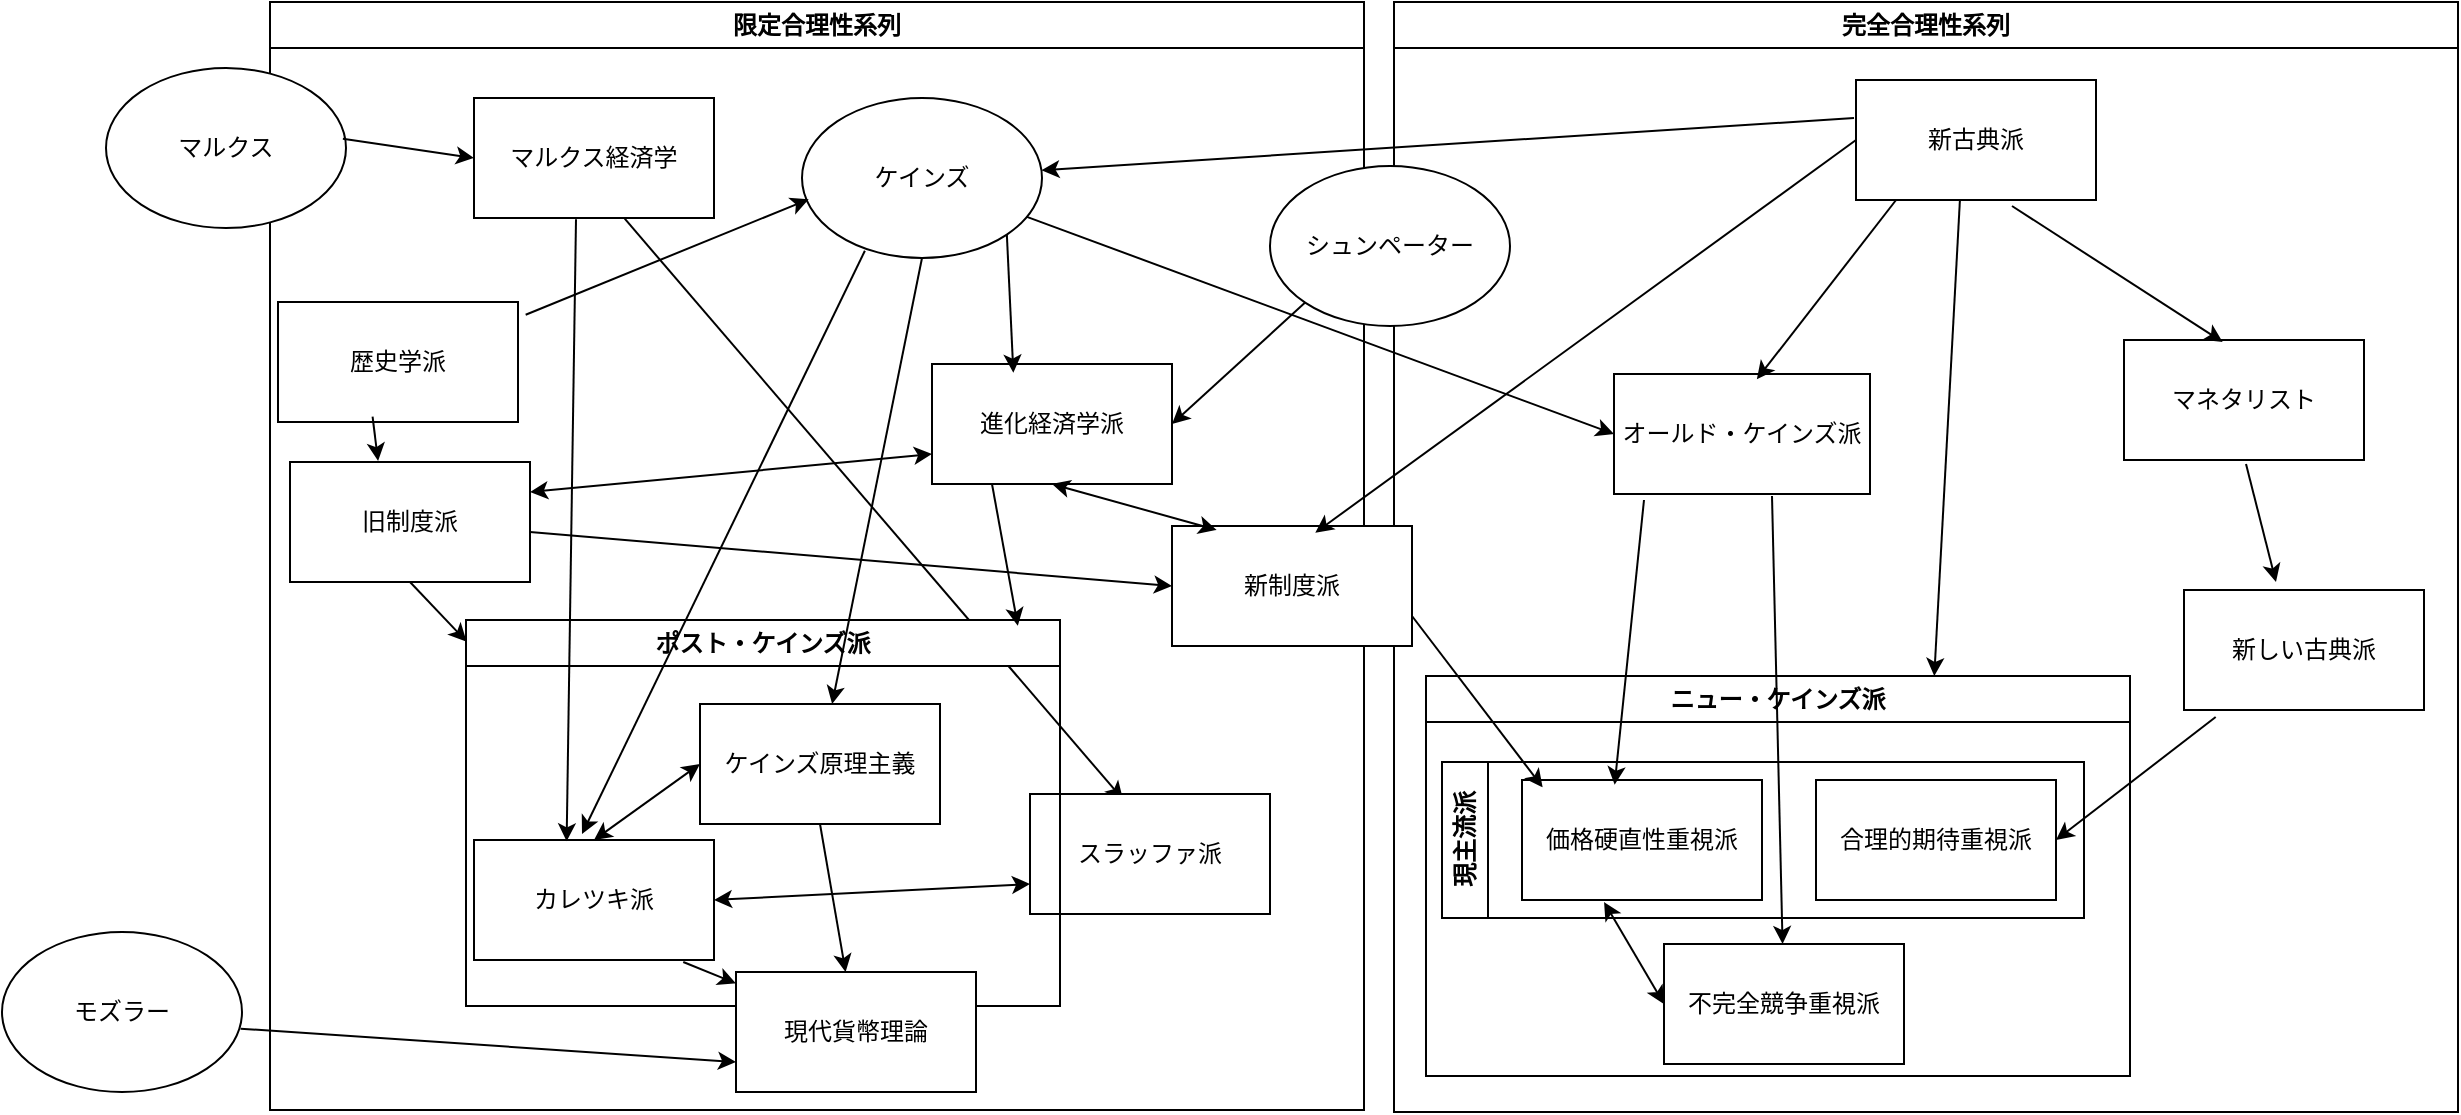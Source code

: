 <mxfile version="26.0.11">
  <diagram name="ページ1" id="boBP_XGhJ_DgbDZFJ40Q">
    <mxGraphModel dx="2190" dy="924" grid="0" gridSize="10" guides="1" tooltips="1" connect="1" arrows="1" fold="1" page="0" pageScale="1" pageWidth="827" pageHeight="1169" math="0" shadow="0">
      <root>
        <mxCell id="0" />
        <mxCell id="1" parent="0" />
        <mxCell id="AHDUkJMj8YiW-9V-rh8S-65" value="限定合理性系列" style="swimlane;whiteSpace=wrap;html=1;" vertex="1" parent="1">
          <mxGeometry x="-473" y="-93" width="547" height="554" as="geometry" />
        </mxCell>
        <mxCell id="AHDUkJMj8YiW-9V-rh8S-7" value="マルクス経済学" style="rounded=0;whiteSpace=wrap;html=1;" vertex="1" parent="AHDUkJMj8YiW-9V-rh8S-65">
          <mxGeometry x="102" y="48" width="120" height="60" as="geometry" />
        </mxCell>
        <mxCell id="AHDUkJMj8YiW-9V-rh8S-68" value="" style="endArrow=classic;html=1;rounded=0;entryX=0.388;entryY=0.047;entryDx=0;entryDy=0;exitX=0.628;exitY=1.006;exitDx=0;exitDy=0;exitPerimeter=0;entryPerimeter=0;" edge="1" parent="AHDUkJMj8YiW-9V-rh8S-65" source="AHDUkJMj8YiW-9V-rh8S-7" target="AHDUkJMj8YiW-9V-rh8S-43">
          <mxGeometry width="50" height="50" relative="1" as="geometry">
            <mxPoint x="-141" y="293" as="sourcePoint" />
            <mxPoint x="-91" y="243" as="targetPoint" />
          </mxGeometry>
        </mxCell>
        <mxCell id="AHDUkJMj8YiW-9V-rh8S-3" value="旧制度派" style="rounded=0;whiteSpace=wrap;html=1;" vertex="1" parent="AHDUkJMj8YiW-9V-rh8S-65">
          <mxGeometry x="10" y="230" width="120" height="60" as="geometry" />
        </mxCell>
        <mxCell id="AHDUkJMj8YiW-9V-rh8S-43" value="スラッファ派" style="rounded=0;whiteSpace=wrap;html=1;" vertex="1" parent="AHDUkJMj8YiW-9V-rh8S-65">
          <mxGeometry x="380" y="396" width="120" height="60" as="geometry" />
        </mxCell>
        <mxCell id="AHDUkJMj8YiW-9V-rh8S-1" value="新古典派" style="rounded=0;whiteSpace=wrap;html=1;" vertex="1" parent="1">
          <mxGeometry x="320" y="-54" width="120" height="60" as="geometry" />
        </mxCell>
        <mxCell id="AHDUkJMj8YiW-9V-rh8S-5" value="ケインズ" style="ellipse;whiteSpace=wrap;html=1;" vertex="1" parent="1">
          <mxGeometry x="-207" y="-45" width="120" height="80" as="geometry" />
        </mxCell>
        <mxCell id="AHDUkJMj8YiW-9V-rh8S-8" value="進化経済学派" style="rounded=0;whiteSpace=wrap;html=1;" vertex="1" parent="1">
          <mxGeometry x="-142" y="88" width="120" height="60" as="geometry" />
        </mxCell>
        <mxCell id="AHDUkJMj8YiW-9V-rh8S-9" value="歴史学派" style="rounded=0;whiteSpace=wrap;html=1;" vertex="1" parent="1">
          <mxGeometry x="-469" y="57" width="120" height="60" as="geometry" />
        </mxCell>
        <mxCell id="AHDUkJMj8YiW-9V-rh8S-14" value="完全合理性系列" style="swimlane;whiteSpace=wrap;html=1;" vertex="1" parent="1">
          <mxGeometry x="89" y="-93" width="532" height="555" as="geometry" />
        </mxCell>
        <mxCell id="AHDUkJMj8YiW-9V-rh8S-15" value="ニュー・ケインズ派" style="swimlane;whiteSpace=wrap;html=1;" vertex="1" parent="AHDUkJMj8YiW-9V-rh8S-14">
          <mxGeometry x="16" y="337" width="352" height="200" as="geometry" />
        </mxCell>
        <mxCell id="AHDUkJMj8YiW-9V-rh8S-18" value="不完全競争重視派" style="rounded=0;whiteSpace=wrap;html=1;" vertex="1" parent="AHDUkJMj8YiW-9V-rh8S-15">
          <mxGeometry x="119" y="134" width="120" height="60" as="geometry" />
        </mxCell>
        <mxCell id="AHDUkJMj8YiW-9V-rh8S-19" value="現主流派" style="swimlane;horizontal=0;whiteSpace=wrap;html=1;" vertex="1" parent="AHDUkJMj8YiW-9V-rh8S-15">
          <mxGeometry x="8" y="43" width="321" height="78" as="geometry" />
        </mxCell>
        <mxCell id="AHDUkJMj8YiW-9V-rh8S-16" value="合理的期待重視派" style="rounded=0;whiteSpace=wrap;html=1;" vertex="1" parent="AHDUkJMj8YiW-9V-rh8S-19">
          <mxGeometry x="187" y="9" width="120" height="60" as="geometry" />
        </mxCell>
        <mxCell id="AHDUkJMj8YiW-9V-rh8S-12" value="価格硬直性重視派" style="rounded=0;whiteSpace=wrap;html=1;" vertex="1" parent="AHDUkJMj8YiW-9V-rh8S-19">
          <mxGeometry x="40" y="9" width="120" height="60" as="geometry" />
        </mxCell>
        <mxCell id="AHDUkJMj8YiW-9V-rh8S-53" value="" style="endArrow=classic;startArrow=classic;html=1;rounded=0;entryX=0.342;entryY=1.017;entryDx=0;entryDy=0;entryPerimeter=0;exitX=0;exitY=0.5;exitDx=0;exitDy=0;" edge="1" parent="AHDUkJMj8YiW-9V-rh8S-15" source="AHDUkJMj8YiW-9V-rh8S-18" target="AHDUkJMj8YiW-9V-rh8S-12">
          <mxGeometry width="50" height="50" relative="1" as="geometry">
            <mxPoint x="-112" y="229" as="sourcePoint" />
            <mxPoint x="-62" y="179" as="targetPoint" />
          </mxGeometry>
        </mxCell>
        <mxCell id="AHDUkJMj8YiW-9V-rh8S-6" value="新しい古典派" style="rounded=0;whiteSpace=wrap;html=1;" vertex="1" parent="AHDUkJMj8YiW-9V-rh8S-14">
          <mxGeometry x="395" y="294" width="120" height="60" as="geometry" />
        </mxCell>
        <mxCell id="AHDUkJMj8YiW-9V-rh8S-10" value="マネタリスト" style="rounded=0;whiteSpace=wrap;html=1;" vertex="1" parent="AHDUkJMj8YiW-9V-rh8S-14">
          <mxGeometry x="365" y="169" width="120" height="60" as="geometry" />
        </mxCell>
        <mxCell id="AHDUkJMj8YiW-9V-rh8S-11" value="オールド・ケインズ派" style="rounded=0;whiteSpace=wrap;html=1;" vertex="1" parent="AHDUkJMj8YiW-9V-rh8S-14">
          <mxGeometry x="110" y="186" width="128" height="60" as="geometry" />
        </mxCell>
        <mxCell id="AHDUkJMj8YiW-9V-rh8S-23" value="" style="endArrow=classic;html=1;rounded=0;exitX=0.132;exitY=1.059;exitDx=0;exitDy=0;exitPerimeter=0;entryX=1;entryY=0.5;entryDx=0;entryDy=0;" edge="1" parent="AHDUkJMj8YiW-9V-rh8S-14" source="AHDUkJMj8YiW-9V-rh8S-6" target="AHDUkJMj8YiW-9V-rh8S-16">
          <mxGeometry width="50" height="50" relative="1" as="geometry">
            <mxPoint x="74" y="308" as="sourcePoint" />
            <mxPoint x="124" y="258" as="targetPoint" />
          </mxGeometry>
        </mxCell>
        <mxCell id="AHDUkJMj8YiW-9V-rh8S-38" value="シュンペーター" style="ellipse;whiteSpace=wrap;html=1;" vertex="1" parent="AHDUkJMj8YiW-9V-rh8S-14">
          <mxGeometry x="-62" y="82" width="120" height="80" as="geometry" />
        </mxCell>
        <mxCell id="AHDUkJMj8YiW-9V-rh8S-2" value="新制度派" style="rounded=0;whiteSpace=wrap;html=1;" vertex="1" parent="AHDUkJMj8YiW-9V-rh8S-14">
          <mxGeometry x="-111" y="262" width="120" height="60" as="geometry" />
        </mxCell>
        <mxCell id="AHDUkJMj8YiW-9V-rh8S-32" value="" style="endArrow=classic;html=1;rounded=0;exitX=1;exitY=0.75;exitDx=0;exitDy=0;entryX=0.086;entryY=0.061;entryDx=0;entryDy=0;entryPerimeter=0;" edge="1" parent="AHDUkJMj8YiW-9V-rh8S-14" source="AHDUkJMj8YiW-9V-rh8S-2" target="AHDUkJMj8YiW-9V-rh8S-12">
          <mxGeometry width="50" height="50" relative="1" as="geometry">
            <mxPoint x="74" y="308" as="sourcePoint" />
            <mxPoint x="124" y="258" as="targetPoint" />
          </mxGeometry>
        </mxCell>
        <mxCell id="AHDUkJMj8YiW-9V-rh8S-21" value="" style="endArrow=classic;html=1;rounded=0;entryX=0.386;entryY=0.039;entryDx=0;entryDy=0;entryPerimeter=0;" edge="1" parent="1" target="AHDUkJMj8YiW-9V-rh8S-12">
          <mxGeometry width="50" height="50" relative="1" as="geometry">
            <mxPoint x="214" y="156" as="sourcePoint" />
            <mxPoint x="181" y="288" as="targetPoint" />
          </mxGeometry>
        </mxCell>
        <mxCell id="AHDUkJMj8YiW-9V-rh8S-22" value="" style="endArrow=classic;html=1;rounded=0;" edge="1" parent="1" target="AHDUkJMj8YiW-9V-rh8S-18">
          <mxGeometry width="50" height="50" relative="1" as="geometry">
            <mxPoint x="278" y="154" as="sourcePoint" />
            <mxPoint x="213" y="165" as="targetPoint" />
          </mxGeometry>
        </mxCell>
        <mxCell id="AHDUkJMj8YiW-9V-rh8S-24" value="" style="endArrow=classic;html=1;rounded=0;" edge="1" parent="1">
          <mxGeometry width="50" height="50" relative="1" as="geometry">
            <mxPoint x="515" y="138" as="sourcePoint" />
            <mxPoint x="530" y="197" as="targetPoint" />
          </mxGeometry>
        </mxCell>
        <mxCell id="AHDUkJMj8YiW-9V-rh8S-25" value="" style="endArrow=classic;html=1;rounded=0;exitX=0.167;exitY=1;exitDx=0;exitDy=0;entryX=0.558;entryY=0.044;entryDx=0;entryDy=0;entryPerimeter=0;exitPerimeter=0;" edge="1" parent="1" source="AHDUkJMj8YiW-9V-rh8S-1" target="AHDUkJMj8YiW-9V-rh8S-11">
          <mxGeometry width="50" height="50" relative="1" as="geometry">
            <mxPoint x="163" y="215" as="sourcePoint" />
            <mxPoint x="255" y="92" as="targetPoint" />
          </mxGeometry>
        </mxCell>
        <mxCell id="AHDUkJMj8YiW-9V-rh8S-26" value="" style="endArrow=classic;html=1;rounded=0;entryX=0.411;entryY=0.017;entryDx=0;entryDy=0;entryPerimeter=0;" edge="1" parent="1" target="AHDUkJMj8YiW-9V-rh8S-10">
          <mxGeometry width="50" height="50" relative="1" as="geometry">
            <mxPoint x="398" y="9" as="sourcePoint" />
            <mxPoint x="213" y="165" as="targetPoint" />
          </mxGeometry>
        </mxCell>
        <mxCell id="AHDUkJMj8YiW-9V-rh8S-30" value="ポスト・ケインズ派" style="swimlane;whiteSpace=wrap;html=1;" vertex="1" parent="1">
          <mxGeometry x="-375" y="216" width="297" height="193" as="geometry" />
        </mxCell>
        <mxCell id="AHDUkJMj8YiW-9V-rh8S-4" value="ケインズ原理主義" style="rounded=0;whiteSpace=wrap;html=1;" vertex="1" parent="AHDUkJMj8YiW-9V-rh8S-30">
          <mxGeometry x="117" y="42" width="120" height="60" as="geometry" />
        </mxCell>
        <mxCell id="AHDUkJMj8YiW-9V-rh8S-34" value="カレツキ派" style="rounded=0;whiteSpace=wrap;html=1;" vertex="1" parent="AHDUkJMj8YiW-9V-rh8S-30">
          <mxGeometry x="4" y="110" width="120" height="60" as="geometry" />
        </mxCell>
        <mxCell id="AHDUkJMj8YiW-9V-rh8S-49" value="" style="endArrow=classic;startArrow=classic;html=1;rounded=0;entryX=0;entryY=0.5;entryDx=0;entryDy=0;exitX=0.5;exitY=0;exitDx=0;exitDy=0;" edge="1" parent="AHDUkJMj8YiW-9V-rh8S-30" source="AHDUkJMj8YiW-9V-rh8S-34" target="AHDUkJMj8YiW-9V-rh8S-4">
          <mxGeometry width="50" height="50" relative="1" as="geometry">
            <mxPoint x="163" y="67" as="sourcePoint" />
            <mxPoint x="566" y="-23" as="targetPoint" />
          </mxGeometry>
        </mxCell>
        <mxCell id="AHDUkJMj8YiW-9V-rh8S-28" value="" style="endArrow=classic;html=1;rounded=0;exitX=0.5;exitY=1;exitDx=0;exitDy=0;" edge="1" parent="1" source="AHDUkJMj8YiW-9V-rh8S-5" target="AHDUkJMj8YiW-9V-rh8S-4">
          <mxGeometry width="50" height="50" relative="1" as="geometry">
            <mxPoint x="163" y="215" as="sourcePoint" />
            <mxPoint x="213" y="165" as="targetPoint" />
          </mxGeometry>
        </mxCell>
        <mxCell id="AHDUkJMj8YiW-9V-rh8S-31" value="" style="endArrow=classic;html=1;rounded=0;entryX=0;entryY=0.5;entryDx=0;entryDy=0;" edge="1" parent="1" source="AHDUkJMj8YiW-9V-rh8S-3" target="AHDUkJMj8YiW-9V-rh8S-2">
          <mxGeometry width="50" height="50" relative="1" as="geometry">
            <mxPoint x="163" y="215" as="sourcePoint" />
            <mxPoint x="213" y="165" as="targetPoint" />
          </mxGeometry>
        </mxCell>
        <mxCell id="AHDUkJMj8YiW-9V-rh8S-33" value="" style="endArrow=classic;html=1;rounded=0;exitX=0;exitY=0.5;exitDx=0;exitDy=0;entryX=0.597;entryY=0.056;entryDx=0;entryDy=0;entryPerimeter=0;" edge="1" parent="1" source="AHDUkJMj8YiW-9V-rh8S-1" target="AHDUkJMj8YiW-9V-rh8S-2">
          <mxGeometry width="50" height="50" relative="1" as="geometry">
            <mxPoint x="163" y="215" as="sourcePoint" />
            <mxPoint x="213" y="165" as="targetPoint" />
          </mxGeometry>
        </mxCell>
        <mxCell id="AHDUkJMj8YiW-9V-rh8S-35" value="マルクス" style="ellipse;whiteSpace=wrap;html=1;" vertex="1" parent="1">
          <mxGeometry x="-555" y="-60" width="120" height="80" as="geometry" />
        </mxCell>
        <mxCell id="AHDUkJMj8YiW-9V-rh8S-36" value="" style="endArrow=classic;html=1;rounded=0;exitX=0.987;exitY=0.442;exitDx=0;exitDy=0;entryX=0;entryY=0.5;entryDx=0;entryDy=0;exitPerimeter=0;" edge="1" parent="1" source="AHDUkJMj8YiW-9V-rh8S-35" target="AHDUkJMj8YiW-9V-rh8S-7">
          <mxGeometry width="50" height="50" relative="1" as="geometry">
            <mxPoint x="163" y="215" as="sourcePoint" />
            <mxPoint x="213" y="165" as="targetPoint" />
          </mxGeometry>
        </mxCell>
        <mxCell id="AHDUkJMj8YiW-9V-rh8S-39" value="" style="endArrow=classic;html=1;rounded=0;exitX=0;exitY=1;exitDx=0;exitDy=0;entryX=1;entryY=0.5;entryDx=0;entryDy=0;" edge="1" parent="1" source="AHDUkJMj8YiW-9V-rh8S-38" target="AHDUkJMj8YiW-9V-rh8S-8">
          <mxGeometry width="50" height="50" relative="1" as="geometry">
            <mxPoint x="163" y="215" as="sourcePoint" />
            <mxPoint x="213" y="165" as="targetPoint" />
          </mxGeometry>
        </mxCell>
        <mxCell id="AHDUkJMj8YiW-9V-rh8S-40" value="" style="endArrow=classic;html=1;rounded=0;" edge="1" parent="1" target="AHDUkJMj8YiW-9V-rh8S-5">
          <mxGeometry width="50" height="50" relative="1" as="geometry">
            <mxPoint x="319" y="-35" as="sourcePoint" />
            <mxPoint x="213" y="165" as="targetPoint" />
          </mxGeometry>
        </mxCell>
        <mxCell id="AHDUkJMj8YiW-9V-rh8S-41" value="" style="endArrow=classic;html=1;rounded=0;exitX=0.394;exitY=0.956;exitDx=0;exitDy=0;exitPerimeter=0;entryX=0.367;entryY=-0.008;entryDx=0;entryDy=0;entryPerimeter=0;" edge="1" parent="1" source="AHDUkJMj8YiW-9V-rh8S-9" target="AHDUkJMj8YiW-9V-rh8S-3">
          <mxGeometry width="50" height="50" relative="1" as="geometry">
            <mxPoint x="163" y="215" as="sourcePoint" />
            <mxPoint x="-481" y="218" as="targetPoint" />
          </mxGeometry>
        </mxCell>
        <mxCell id="AHDUkJMj8YiW-9V-rh8S-29" value="" style="endArrow=classic;html=1;rounded=0;exitX=0.425;exitY=1.011;exitDx=0;exitDy=0;exitPerimeter=0;entryX=0.386;entryY=0.011;entryDx=0;entryDy=0;entryPerimeter=0;" edge="1" parent="1" source="AHDUkJMj8YiW-9V-rh8S-7" target="AHDUkJMj8YiW-9V-rh8S-34">
          <mxGeometry width="50" height="50" relative="1" as="geometry">
            <mxPoint x="163" y="215" as="sourcePoint" />
            <mxPoint x="-327" y="122" as="targetPoint" />
          </mxGeometry>
        </mxCell>
        <mxCell id="AHDUkJMj8YiW-9V-rh8S-44" value="" style="endArrow=classic;html=1;rounded=0;exitX=0.5;exitY=1;exitDx=0;exitDy=0;entryX=0.001;entryY=0.056;entryDx=0;entryDy=0;entryPerimeter=0;" edge="1" parent="1" source="AHDUkJMj8YiW-9V-rh8S-3" target="AHDUkJMj8YiW-9V-rh8S-30">
          <mxGeometry width="50" height="50" relative="1" as="geometry">
            <mxPoint x="163" y="215" as="sourcePoint" />
            <mxPoint x="213" y="165" as="targetPoint" />
          </mxGeometry>
        </mxCell>
        <mxCell id="AHDUkJMj8YiW-9V-rh8S-47" value="現代貨幣理論" style="rounded=0;whiteSpace=wrap;html=1;" vertex="1" parent="1">
          <mxGeometry x="-240" y="392" width="120" height="60" as="geometry" />
        </mxCell>
        <mxCell id="AHDUkJMj8YiW-9V-rh8S-46" value="" style="endArrow=classic;html=1;rounded=0;exitX=0.5;exitY=1;exitDx=0;exitDy=0;" edge="1" parent="1" source="AHDUkJMj8YiW-9V-rh8S-4" target="AHDUkJMj8YiW-9V-rh8S-47">
          <mxGeometry width="50" height="50" relative="1" as="geometry">
            <mxPoint x="163" y="286" as="sourcePoint" />
            <mxPoint x="-130" y="414" as="targetPoint" />
          </mxGeometry>
        </mxCell>
        <mxCell id="AHDUkJMj8YiW-9V-rh8S-54" value="" style="endArrow=classic;html=1;rounded=0;exitX=0.872;exitY=1.017;exitDx=0;exitDy=0;exitPerimeter=0;" edge="1" parent="1" source="AHDUkJMj8YiW-9V-rh8S-34" target="AHDUkJMj8YiW-9V-rh8S-47">
          <mxGeometry width="50" height="50" relative="1" as="geometry">
            <mxPoint x="163" y="286" as="sourcePoint" />
            <mxPoint x="213" y="236" as="targetPoint" />
          </mxGeometry>
        </mxCell>
        <mxCell id="AHDUkJMj8YiW-9V-rh8S-55" value="" style="endArrow=classic;html=1;rounded=0;exitX=0.994;exitY=0.604;exitDx=0;exitDy=0;entryX=0;entryY=0.75;entryDx=0;entryDy=0;exitPerimeter=0;" edge="1" parent="1" source="AHDUkJMj8YiW-9V-rh8S-56" target="AHDUkJMj8YiW-9V-rh8S-47">
          <mxGeometry width="50" height="50" relative="1" as="geometry">
            <mxPoint x="-247" y="545" as="sourcePoint" />
            <mxPoint x="-197" y="495" as="targetPoint" />
          </mxGeometry>
        </mxCell>
        <mxCell id="AHDUkJMj8YiW-9V-rh8S-56" value="モズラー" style="ellipse;whiteSpace=wrap;html=1;" vertex="1" parent="1">
          <mxGeometry x="-607" y="372" width="120" height="80" as="geometry" />
        </mxCell>
        <mxCell id="AHDUkJMj8YiW-9V-rh8S-50" value="" style="endArrow=classic;startArrow=classic;html=1;rounded=0;entryX=1;entryY=0.5;entryDx=0;entryDy=0;exitX=0;exitY=0.75;exitDx=0;exitDy=0;" edge="1" parent="1" source="AHDUkJMj8YiW-9V-rh8S-43" target="AHDUkJMj8YiW-9V-rh8S-34">
          <mxGeometry width="50" height="50" relative="1" as="geometry">
            <mxPoint x="163" y="286" as="sourcePoint" />
            <mxPoint x="213" y="236" as="targetPoint" />
          </mxGeometry>
        </mxCell>
        <mxCell id="AHDUkJMj8YiW-9V-rh8S-58" value="" style="endArrow=classic;html=1;rounded=0;entryX=0.339;entryY=0.072;entryDx=0;entryDy=0;entryPerimeter=0;exitX=1;exitY=1;exitDx=0;exitDy=0;" edge="1" parent="1" source="AHDUkJMj8YiW-9V-rh8S-5" target="AHDUkJMj8YiW-9V-rh8S-8">
          <mxGeometry width="50" height="50" relative="1" as="geometry">
            <mxPoint x="163" y="299" as="sourcePoint" />
            <mxPoint x="213" y="249" as="targetPoint" />
          </mxGeometry>
        </mxCell>
        <mxCell id="AHDUkJMj8YiW-9V-rh8S-59" value="" style="endArrow=classic;startArrow=classic;html=1;rounded=0;entryX=0.5;entryY=1;entryDx=0;entryDy=0;exitX=0.186;exitY=0.033;exitDx=0;exitDy=0;exitPerimeter=0;" edge="1" parent="1" source="AHDUkJMj8YiW-9V-rh8S-2" target="AHDUkJMj8YiW-9V-rh8S-8">
          <mxGeometry width="50" height="50" relative="1" as="geometry">
            <mxPoint x="-128" y="166" as="sourcePoint" />
            <mxPoint x="-78" y="116" as="targetPoint" />
          </mxGeometry>
        </mxCell>
        <mxCell id="AHDUkJMj8YiW-9V-rh8S-60" value="" style="endArrow=classic;html=1;rounded=0;exitX=1.032;exitY=0.106;exitDx=0;exitDy=0;exitPerimeter=0;entryX=0.028;entryY=0.633;entryDx=0;entryDy=0;entryPerimeter=0;" edge="1" parent="1" source="AHDUkJMj8YiW-9V-rh8S-9" target="AHDUkJMj8YiW-9V-rh8S-5">
          <mxGeometry width="50" height="50" relative="1" as="geometry">
            <mxPoint x="-415" y="50" as="sourcePoint" />
            <mxPoint x="209" y="90" as="targetPoint" />
          </mxGeometry>
        </mxCell>
        <mxCell id="AHDUkJMj8YiW-9V-rh8S-61" value="" style="endArrow=classic;startArrow=classic;html=1;rounded=0;entryX=0;entryY=0.75;entryDx=0;entryDy=0;exitX=1;exitY=0.25;exitDx=0;exitDy=0;" edge="1" parent="1" source="AHDUkJMj8YiW-9V-rh8S-3" target="AHDUkJMj8YiW-9V-rh8S-8">
          <mxGeometry width="50" height="50" relative="1" as="geometry">
            <mxPoint x="-279" y="161" as="sourcePoint" />
            <mxPoint x="208" y="90" as="targetPoint" />
          </mxGeometry>
        </mxCell>
        <mxCell id="AHDUkJMj8YiW-9V-rh8S-63" value="" style="endArrow=classic;html=1;rounded=0;exitX=0.25;exitY=1;exitDx=0;exitDy=0;entryX=0.929;entryY=0.015;entryDx=0;entryDy=0;entryPerimeter=0;" edge="1" parent="1" source="AHDUkJMj8YiW-9V-rh8S-8" target="AHDUkJMj8YiW-9V-rh8S-30">
          <mxGeometry width="50" height="50" relative="1" as="geometry">
            <mxPoint x="158" y="300" as="sourcePoint" />
            <mxPoint x="208" y="250" as="targetPoint" />
          </mxGeometry>
        </mxCell>
        <mxCell id="AHDUkJMj8YiW-9V-rh8S-64" value="" style="endArrow=classic;html=1;rounded=0;entryX=0;entryY=0.5;entryDx=0;entryDy=0;" edge="1" parent="1" source="AHDUkJMj8YiW-9V-rh8S-5" target="AHDUkJMj8YiW-9V-rh8S-11">
          <mxGeometry width="50" height="50" relative="1" as="geometry">
            <mxPoint x="71" y="209" as="sourcePoint" />
            <mxPoint x="121" y="159" as="targetPoint" />
          </mxGeometry>
        </mxCell>
        <mxCell id="AHDUkJMj8YiW-9V-rh8S-67" value="" style="endArrow=classic;html=1;rounded=0;exitX=0.262;exitY=0.955;exitDx=0;exitDy=0;exitPerimeter=0;" edge="1" parent="1" source="AHDUkJMj8YiW-9V-rh8S-5">
          <mxGeometry width="50" height="50" relative="1" as="geometry">
            <mxPoint x="-569" y="220" as="sourcePoint" />
            <mxPoint x="-317" y="323" as="targetPoint" />
          </mxGeometry>
        </mxCell>
        <mxCell id="AHDUkJMj8YiW-9V-rh8S-69" value="" style="endArrow=classic;html=1;rounded=0;exitX=0.433;exitY=1;exitDx=0;exitDy=0;exitPerimeter=0;entryX=0.722;entryY=0;entryDx=0;entryDy=0;entryPerimeter=0;" edge="1" parent="1" source="AHDUkJMj8YiW-9V-rh8S-1" target="AHDUkJMj8YiW-9V-rh8S-15">
          <mxGeometry width="50" height="50" relative="1" as="geometry">
            <mxPoint x="313" y="257" as="sourcePoint" />
            <mxPoint x="363" y="207" as="targetPoint" />
          </mxGeometry>
        </mxCell>
      </root>
    </mxGraphModel>
  </diagram>
</mxfile>

